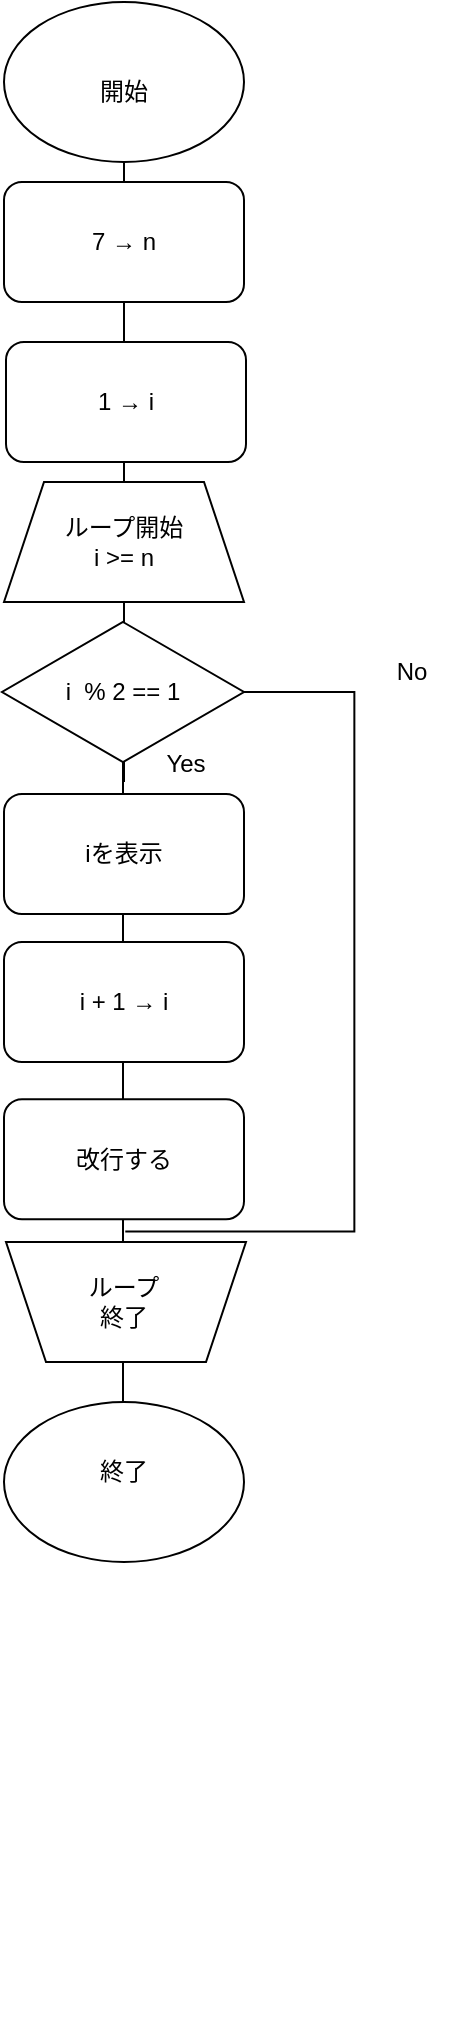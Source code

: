 <mxfile>
    <diagram id="XH0Vy2zy-eVzDtVqT014" name="ページ1">
        <mxGraphModel dx="601" dy="1788" grid="1" gridSize="10" guides="1" tooltips="1" connect="1" arrows="1" fold="1" page="1" pageScale="1" pageWidth="827" pageHeight="1169" math="0" shadow="0">
            <root>
                <mxCell id="0"/>
                <mxCell id="1" parent="0"/>
                <mxCell id="65" value="" style="shape=partialRectangle;whiteSpace=wrap;html=1;bottom=1;right=1;left=1;top=0;fillColor=none;routingCenterX=-0.5;rotation=-90;" parent="1" vertex="1">
                    <mxGeometry x="193.28" y="-737.13" width="269.76" height="114.04" as="geometry"/>
                </mxCell>
                <mxCell id="30" value="" style="group" parent="1" vertex="1" connectable="0">
                    <mxGeometry x="210" y="-250" width="120" height="100" as="geometry"/>
                </mxCell>
                <mxCell id="34" value="" style="endArrow=none;html=1;entryX=0.5;entryY=1;entryDx=0;entryDy=0;exitX=0.5;exitY=0;exitDx=0;exitDy=0;" parent="30" edge="1">
                    <mxGeometry width="50" height="50" relative="1" as="geometry">
                        <mxPoint x="59.5" y="-150" as="sourcePoint"/>
                        <mxPoint x="59.5" y="-540" as="targetPoint"/>
                    </mxGeometry>
                </mxCell>
                <mxCell id="13" value="" style="ellipse;whiteSpace=wrap;html=1;" parent="30" vertex="1">
                    <mxGeometry y="-210" width="120" height="80" as="geometry"/>
                </mxCell>
                <mxCell id="15" value="終了" style="text;html=1;align=center;verticalAlign=middle;whiteSpace=wrap;rounded=0;" parent="30" vertex="1">
                    <mxGeometry x="30" y="-190" width="60" height="30" as="geometry"/>
                </mxCell>
                <mxCell id="18" value="" style="endArrow=none;html=1;entryX=0.5;entryY=1;entryDx=0;entryDy=0;exitX=0.5;exitY=0;exitDx=0;exitDy=0;" parent="1" target="11" edge="1">
                    <mxGeometry width="50" height="50" relative="1" as="geometry">
                        <mxPoint x="270" y="-770" as="sourcePoint"/>
                        <mxPoint x="350" y="-1070" as="targetPoint"/>
                    </mxGeometry>
                </mxCell>
                <mxCell id="3" value="ループ開始&lt;div&gt;i &amp;gt;= n&lt;/div&gt;" style="shape=trapezoid;perimeter=trapezoidPerimeter;whiteSpace=wrap;html=1;fixedSize=1;" parent="1" vertex="1">
                    <mxGeometry x="210" y="-920" width="120" height="60" as="geometry"/>
                </mxCell>
                <mxCell id="11" value="" style="ellipse;whiteSpace=wrap;html=1;" parent="1" vertex="1">
                    <mxGeometry x="210" y="-1160" width="120" height="80" as="geometry"/>
                </mxCell>
                <mxCell id="14" value="開始" style="text;html=1;align=center;verticalAlign=middle;whiteSpace=wrap;rounded=0;" parent="1" vertex="1">
                    <mxGeometry x="240" y="-1130" width="60" height="30" as="geometry"/>
                </mxCell>
                <mxCell id="19" value="7 → n" style="rounded=1;whiteSpace=wrap;html=1;" parent="1" vertex="1">
                    <mxGeometry x="210" y="-1070" width="120" height="60" as="geometry"/>
                </mxCell>
                <mxCell id="45" value="1 → i" style="rounded=1;whiteSpace=wrap;html=1;" parent="1" vertex="1">
                    <mxGeometry x="211" y="-990" width="120" height="60" as="geometry"/>
                </mxCell>
                <mxCell id="47" value="i + 1 → i" style="rounded=1;whiteSpace=wrap;html=1;" parent="1" vertex="1">
                    <mxGeometry x="210" y="-690" width="120" height="60" as="geometry"/>
                </mxCell>
                <mxCell id="51" value="" style="group" parent="1" vertex="1" connectable="0">
                    <mxGeometry x="211" y="-540" width="120" height="60" as="geometry"/>
                </mxCell>
                <mxCell id="49" value="" style="shape=trapezoid;perimeter=trapezoidPerimeter;whiteSpace=wrap;html=1;fixedSize=1;rotation=-180;" parent="51" vertex="1">
                    <mxGeometry width="120" height="60" as="geometry"/>
                </mxCell>
                <mxCell id="50" value="ループ&lt;div&gt;終了&lt;/div&gt;" style="text;html=1;align=center;verticalAlign=middle;whiteSpace=wrap;rounded=0;" parent="51" vertex="1">
                    <mxGeometry x="29" y="15" width="60" height="30" as="geometry"/>
                </mxCell>
                <mxCell id="52" value="改行する" style="rounded=1;whiteSpace=wrap;html=1;" parent="1" vertex="1">
                    <mxGeometry x="210" y="-611.39" width="120" height="60" as="geometry"/>
                </mxCell>
                <mxCell id="61" value="i&amp;nbsp; % 2 == 1" style="rhombus;whiteSpace=wrap;html=1;" parent="1" vertex="1">
                    <mxGeometry x="209" y="-850" width="121" height="70" as="geometry"/>
                </mxCell>
                <mxCell id="62" value="No" style="text;html=1;align=center;verticalAlign=middle;whiteSpace=wrap;rounded=0;" parent="1" vertex="1">
                    <mxGeometry x="384" y="-840" width="60" height="30" as="geometry"/>
                </mxCell>
                <mxCell id="63" value="Yes" style="text;html=1;align=center;verticalAlign=middle;whiteSpace=wrap;rounded=0;" parent="1" vertex="1">
                    <mxGeometry x="271" y="-794" width="60" height="30" as="geometry"/>
                </mxCell>
                <mxCell id="64" value="iを&lt;span style=&quot;background-color: transparent;&quot;&gt;表示&lt;/span&gt;" style="rounded=1;whiteSpace=wrap;html=1;" parent="1" vertex="1">
                    <mxGeometry x="210" y="-764" width="120" height="60" as="geometry"/>
                </mxCell>
            </root>
        </mxGraphModel>
    </diagram>
</mxfile>